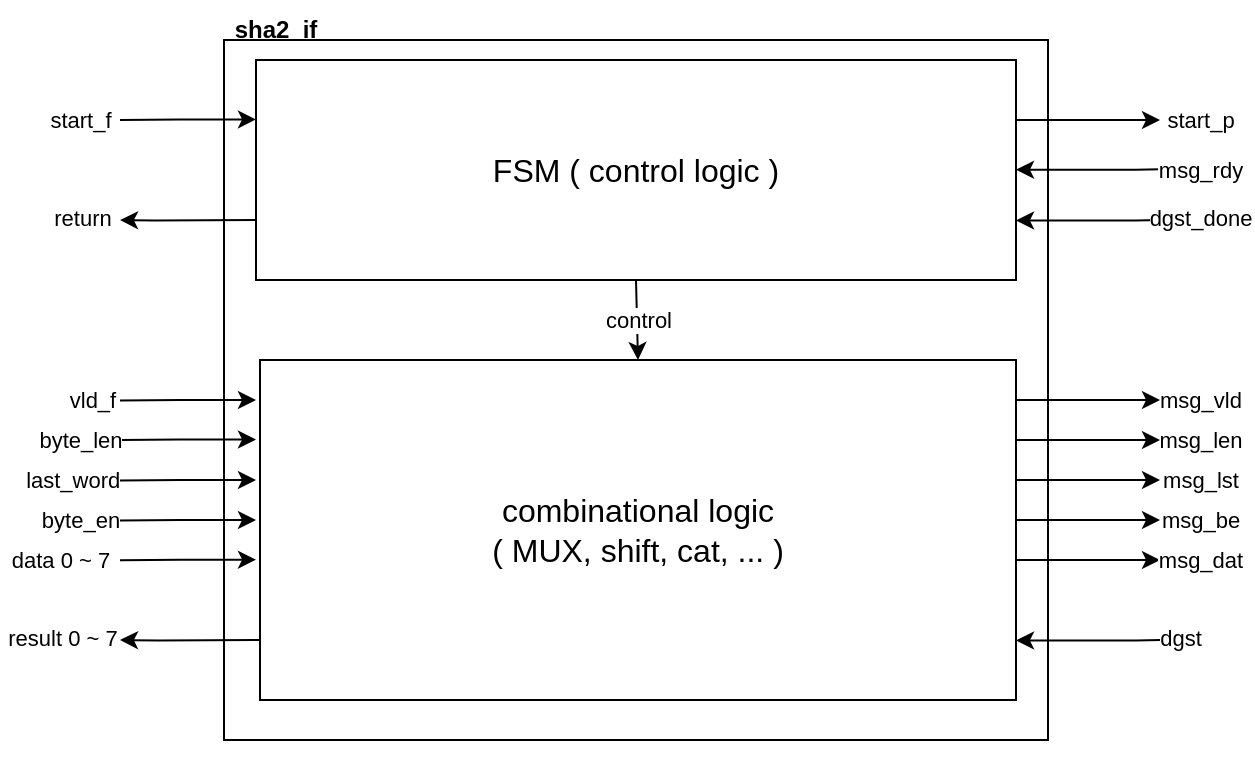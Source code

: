 <mxfile version="27.0.9">
  <diagram name="第1頁" id="RUIShVMXCYQ-c93HnFKf">
    <mxGraphModel dx="485" dy="302" grid="1" gridSize="10" guides="1" tooltips="1" connect="1" arrows="1" fold="1" page="1" pageScale="1" pageWidth="827" pageHeight="1169" math="0" shadow="0">
      <root>
        <mxCell id="0" />
        <mxCell id="1" parent="0" />
        <mxCell id="3WU8_GTkEvLtyvbl1Nr8-1" value="" style="rounded=0;whiteSpace=wrap;html=1;" parent="1" vertex="1">
          <mxGeometry x="212" y="120" width="412" height="350" as="geometry" />
        </mxCell>
        <mxCell id="3WU8_GTkEvLtyvbl1Nr8-20" style="edgeStyle=orthogonalEdgeStyle;rounded=0;orthogonalLoop=1;jettySize=auto;html=1;exitX=0.5;exitY=1;exitDx=0;exitDy=0;align=left;" parent="1" edge="1">
          <mxGeometry relative="1" as="geometry">
            <mxPoint x="190" y="469.43" as="sourcePoint" />
            <mxPoint x="190" y="469.43" as="targetPoint" />
          </mxGeometry>
        </mxCell>
        <mxCell id="3WU8_GTkEvLtyvbl1Nr8-39" value="sha2_if" style="text;html=1;align=center;verticalAlign=middle;whiteSpace=wrap;rounded=0;fontStyle=1" parent="1" vertex="1">
          <mxGeometry x="200" y="100" width="76" height="30" as="geometry" />
        </mxCell>
        <mxCell id="3WU8_GTkEvLtyvbl1Nr8-40" value="&lt;font style=&quot;font-size: 16px;&quot;&gt;FSM ( control logic )&lt;/font&gt;" style="rounded=0;whiteSpace=wrap;html=1;" parent="1" vertex="1">
          <mxGeometry x="228" y="130" width="380" height="110" as="geometry" />
        </mxCell>
        <mxCell id="3WU8_GTkEvLtyvbl1Nr8-41" value="" style="endArrow=classic;html=1;rounded=0;entryX=0;entryY=0.5;entryDx=0;entryDy=0;" parent="1" edge="1">
          <mxGeometry width="50" height="50" relative="1" as="geometry">
            <mxPoint x="160" y="160" as="sourcePoint" />
            <mxPoint x="228" y="159.71" as="targetPoint" />
            <Array as="points">
              <mxPoint x="190" y="159.71" />
            </Array>
          </mxGeometry>
        </mxCell>
        <mxCell id="3WU8_GTkEvLtyvbl1Nr8-42" value="start_f" style="edgeLabel;html=1;align=center;verticalAlign=middle;resizable=0;points=[];" parent="3WU8_GTkEvLtyvbl1Nr8-41" vertex="1" connectable="0">
          <mxGeometry x="-0.091" y="1" relative="1" as="geometry">
            <mxPoint x="-51" y="1" as="offset" />
          </mxGeometry>
        </mxCell>
        <mxCell id="3WU8_GTkEvLtyvbl1Nr8-52" value="" style="endArrow=classic;html=1;rounded=0;exitX=0.007;exitY=0.415;exitDx=0;exitDy=0;exitPerimeter=0;" parent="1" edge="1">
          <mxGeometry width="50" height="50" relative="1" as="geometry">
            <mxPoint x="228.0" y="210.0" as="sourcePoint" />
            <mxPoint x="160" y="210" as="targetPoint" />
            <Array as="points">
              <mxPoint x="177.34" y="210.2" />
            </Array>
          </mxGeometry>
        </mxCell>
        <mxCell id="3WU8_GTkEvLtyvbl1Nr8-53" value="return" style="edgeLabel;html=1;align=center;verticalAlign=middle;resizable=0;points=[];" parent="3WU8_GTkEvLtyvbl1Nr8-52" vertex="1" connectable="0">
          <mxGeometry x="0.078" y="-1" relative="1" as="geometry">
            <mxPoint x="-51" as="offset" />
          </mxGeometry>
        </mxCell>
        <mxCell id="3WU8_GTkEvLtyvbl1Nr8-54" value="" style="endArrow=classic;html=1;rounded=0;" parent="1" edge="1">
          <mxGeometry width="50" height="50" relative="1" as="geometry">
            <mxPoint x="608" y="160" as="sourcePoint" />
            <mxPoint x="680" y="160" as="targetPoint" />
            <Array as="points">
              <mxPoint x="678" y="160" />
            </Array>
          </mxGeometry>
        </mxCell>
        <mxCell id="3WU8_GTkEvLtyvbl1Nr8-55" value="start_p" style="edgeLabel;html=1;align=center;verticalAlign=middle;resizable=0;points=[];" parent="3WU8_GTkEvLtyvbl1Nr8-54" vertex="1" connectable="0">
          <mxGeometry x="-0.091" y="1" relative="1" as="geometry">
            <mxPoint x="59" y="1" as="offset" />
          </mxGeometry>
        </mxCell>
        <mxCell id="3WU8_GTkEvLtyvbl1Nr8-56" value="" style="endArrow=classic;html=1;rounded=0;" parent="1" edge="1">
          <mxGeometry width="50" height="50" relative="1" as="geometry">
            <mxPoint x="680" y="210" as="sourcePoint" />
            <mxPoint x="608" y="210.2" as="targetPoint" />
            <Array as="points">
              <mxPoint x="668" y="210.2" />
            </Array>
          </mxGeometry>
        </mxCell>
        <mxCell id="3WU8_GTkEvLtyvbl1Nr8-57" value="dgst_done" style="edgeLabel;html=1;align=center;verticalAlign=middle;resizable=0;points=[];" parent="3WU8_GTkEvLtyvbl1Nr8-56" vertex="1" connectable="0">
          <mxGeometry x="0.078" y="-1" relative="1" as="geometry">
            <mxPoint x="59" as="offset" />
          </mxGeometry>
        </mxCell>
        <mxCell id="3WU8_GTkEvLtyvbl1Nr8-58" value="&lt;font style=&quot;font-size: 16px;&quot;&gt;combinational logic&lt;/font&gt;&lt;div&gt;&lt;font style=&quot;font-size: 16px;&quot;&gt;( MUX, shift, cat, ... )&lt;/font&gt;&lt;/div&gt;" style="rounded=0;whiteSpace=wrap;html=1;" parent="1" vertex="1">
          <mxGeometry x="230" y="280" width="378" height="170" as="geometry" />
        </mxCell>
        <mxCell id="3WU8_GTkEvLtyvbl1Nr8-59" value="" style="endArrow=classic;html=1;rounded=0;entryX=0;entryY=0.5;entryDx=0;entryDy=0;" parent="1" edge="1">
          <mxGeometry width="50" height="50" relative="1" as="geometry">
            <mxPoint x="160" y="300.29" as="sourcePoint" />
            <mxPoint x="228" y="300" as="targetPoint" />
            <Array as="points">
              <mxPoint x="190" y="300" />
            </Array>
          </mxGeometry>
        </mxCell>
        <mxCell id="3WU8_GTkEvLtyvbl1Nr8-60" value="vld_f" style="edgeLabel;html=1;align=center;verticalAlign=middle;resizable=0;points=[];" parent="3WU8_GTkEvLtyvbl1Nr8-59" vertex="1" connectable="0">
          <mxGeometry x="-0.091" y="1" relative="1" as="geometry">
            <mxPoint x="-45" y="1" as="offset" />
          </mxGeometry>
        </mxCell>
        <mxCell id="3WU8_GTkEvLtyvbl1Nr8-61" value="" style="endArrow=classic;html=1;rounded=0;entryX=0;entryY=0.5;entryDx=0;entryDy=0;" parent="1" edge="1">
          <mxGeometry width="50" height="50" relative="1" as="geometry">
            <mxPoint x="160" y="320.05" as="sourcePoint" />
            <mxPoint x="228" y="319.76" as="targetPoint" />
            <Array as="points">
              <mxPoint x="190" y="319.76" />
            </Array>
          </mxGeometry>
        </mxCell>
        <mxCell id="3WU8_GTkEvLtyvbl1Nr8-62" value="byte_len" style="edgeLabel;html=1;align=center;verticalAlign=middle;resizable=0;points=[];" parent="3WU8_GTkEvLtyvbl1Nr8-61" vertex="1" connectable="0">
          <mxGeometry x="-0.091" y="1" relative="1" as="geometry">
            <mxPoint x="-51" y="1" as="offset" />
          </mxGeometry>
        </mxCell>
        <mxCell id="3WU8_GTkEvLtyvbl1Nr8-63" value="" style="endArrow=classic;html=1;rounded=0;entryX=0;entryY=0.5;entryDx=0;entryDy=0;" parent="1" edge="1">
          <mxGeometry width="50" height="50" relative="1" as="geometry">
            <mxPoint x="160" y="340.29" as="sourcePoint" />
            <mxPoint x="228" y="340" as="targetPoint" />
            <Array as="points">
              <mxPoint x="190" y="340" />
            </Array>
          </mxGeometry>
        </mxCell>
        <mxCell id="3WU8_GTkEvLtyvbl1Nr8-64" value="&amp;nbsp; &amp;nbsp; last_word" style="edgeLabel;html=1;align=center;verticalAlign=middle;resizable=0;points=[];" parent="3WU8_GTkEvLtyvbl1Nr8-63" vertex="1" connectable="0">
          <mxGeometry x="-0.091" y="1" relative="1" as="geometry">
            <mxPoint x="-61" y="1" as="offset" />
          </mxGeometry>
        </mxCell>
        <mxCell id="3WU8_GTkEvLtyvbl1Nr8-65" value="" style="endArrow=classic;html=1;rounded=0;entryX=0;entryY=0.5;entryDx=0;entryDy=0;" parent="1" edge="1">
          <mxGeometry width="50" height="50" relative="1" as="geometry">
            <mxPoint x="160" y="360.29" as="sourcePoint" />
            <mxPoint x="228" y="360" as="targetPoint" />
            <Array as="points">
              <mxPoint x="190" y="360" />
            </Array>
          </mxGeometry>
        </mxCell>
        <mxCell id="3WU8_GTkEvLtyvbl1Nr8-66" value="byte_en" style="edgeLabel;html=1;align=center;verticalAlign=middle;resizable=0;points=[];" parent="3WU8_GTkEvLtyvbl1Nr8-65" vertex="1" connectable="0">
          <mxGeometry x="-0.091" y="1" relative="1" as="geometry">
            <mxPoint x="-51" y="1" as="offset" />
          </mxGeometry>
        </mxCell>
        <mxCell id="3WU8_GTkEvLtyvbl1Nr8-67" value="" style="endArrow=classic;html=1;rounded=0;entryX=0;entryY=0.5;entryDx=0;entryDy=0;" parent="1" edge="1">
          <mxGeometry width="50" height="50" relative="1" as="geometry">
            <mxPoint x="160" y="380.12" as="sourcePoint" />
            <mxPoint x="228" y="379.83" as="targetPoint" />
            <Array as="points">
              <mxPoint x="190" y="379.83" />
            </Array>
          </mxGeometry>
        </mxCell>
        <mxCell id="3WU8_GTkEvLtyvbl1Nr8-68" value="data 0 ~ 7" style="edgeLabel;html=1;align=center;verticalAlign=middle;resizable=0;points=[];" parent="3WU8_GTkEvLtyvbl1Nr8-67" vertex="1" connectable="0">
          <mxGeometry x="-0.091" y="1" relative="1" as="geometry">
            <mxPoint x="-61" y="1" as="offset" />
          </mxGeometry>
        </mxCell>
        <mxCell id="3WU8_GTkEvLtyvbl1Nr8-69" value="" style="endArrow=classic;html=1;rounded=0;exitX=0.007;exitY=0.415;exitDx=0;exitDy=0;exitPerimeter=0;" parent="1" edge="1">
          <mxGeometry width="50" height="50" relative="1" as="geometry">
            <mxPoint x="230.0" y="420.0" as="sourcePoint" />
            <mxPoint x="160" y="420" as="targetPoint" />
            <Array as="points">
              <mxPoint x="179.34" y="420.2" />
            </Array>
          </mxGeometry>
        </mxCell>
        <mxCell id="3WU8_GTkEvLtyvbl1Nr8-70" value="result 0 ~ 7" style="edgeLabel;html=1;align=center;verticalAlign=middle;resizable=0;points=[];" parent="3WU8_GTkEvLtyvbl1Nr8-69" vertex="1" connectable="0">
          <mxGeometry x="0.078" y="-1" relative="1" as="geometry">
            <mxPoint x="-62" as="offset" />
          </mxGeometry>
        </mxCell>
        <mxCell id="3WU8_GTkEvLtyvbl1Nr8-71" value="" style="endArrow=classic;html=1;rounded=0;" parent="1" edge="1">
          <mxGeometry width="50" height="50" relative="1" as="geometry">
            <mxPoint x="608" y="300" as="sourcePoint" />
            <mxPoint x="680" y="300" as="targetPoint" />
            <Array as="points">
              <mxPoint x="678" y="300" />
            </Array>
          </mxGeometry>
        </mxCell>
        <mxCell id="3WU8_GTkEvLtyvbl1Nr8-72" value="msg_vld" style="edgeLabel;html=1;align=center;verticalAlign=middle;resizable=0;points=[];" parent="3WU8_GTkEvLtyvbl1Nr8-71" vertex="1" connectable="0">
          <mxGeometry x="-0.091" y="1" relative="1" as="geometry">
            <mxPoint x="59" y="1" as="offset" />
          </mxGeometry>
        </mxCell>
        <mxCell id="3WU8_GTkEvLtyvbl1Nr8-73" value="" style="endArrow=classic;html=1;rounded=0;" parent="1" edge="1">
          <mxGeometry width="50" height="50" relative="1" as="geometry">
            <mxPoint x="608" y="320" as="sourcePoint" />
            <mxPoint x="680" y="320" as="targetPoint" />
            <Array as="points">
              <mxPoint x="678" y="320" />
            </Array>
          </mxGeometry>
        </mxCell>
        <mxCell id="3WU8_GTkEvLtyvbl1Nr8-74" value="msg_len" style="edgeLabel;html=1;align=center;verticalAlign=middle;resizable=0;points=[];" parent="3WU8_GTkEvLtyvbl1Nr8-73" vertex="1" connectable="0">
          <mxGeometry x="-0.091" y="1" relative="1" as="geometry">
            <mxPoint x="59" y="1" as="offset" />
          </mxGeometry>
        </mxCell>
        <mxCell id="3WU8_GTkEvLtyvbl1Nr8-75" value="" style="endArrow=classic;html=1;rounded=0;" parent="1" edge="1">
          <mxGeometry width="50" height="50" relative="1" as="geometry">
            <mxPoint x="608" y="340" as="sourcePoint" />
            <mxPoint x="680" y="340" as="targetPoint" />
            <Array as="points">
              <mxPoint x="678" y="340" />
            </Array>
          </mxGeometry>
        </mxCell>
        <mxCell id="3WU8_GTkEvLtyvbl1Nr8-76" value="msg_lst" style="edgeLabel;html=1;align=center;verticalAlign=middle;resizable=0;points=[];" parent="3WU8_GTkEvLtyvbl1Nr8-75" vertex="1" connectable="0">
          <mxGeometry x="-0.091" y="1" relative="1" as="geometry">
            <mxPoint x="59" y="1" as="offset" />
          </mxGeometry>
        </mxCell>
        <mxCell id="3WU8_GTkEvLtyvbl1Nr8-77" value="" style="endArrow=classic;html=1;rounded=0;" parent="1" edge="1">
          <mxGeometry width="50" height="50" relative="1" as="geometry">
            <mxPoint x="608" y="360" as="sourcePoint" />
            <mxPoint x="680" y="360" as="targetPoint" />
            <Array as="points">
              <mxPoint x="678" y="360" />
            </Array>
          </mxGeometry>
        </mxCell>
        <mxCell id="3WU8_GTkEvLtyvbl1Nr8-78" value="msg_be" style="edgeLabel;html=1;align=center;verticalAlign=middle;resizable=0;points=[];" parent="3WU8_GTkEvLtyvbl1Nr8-77" vertex="1" connectable="0">
          <mxGeometry x="-0.091" y="1" relative="1" as="geometry">
            <mxPoint x="59" y="1" as="offset" />
          </mxGeometry>
        </mxCell>
        <mxCell id="3WU8_GTkEvLtyvbl1Nr8-79" value="" style="endArrow=classic;html=1;rounded=0;" parent="1" edge="1">
          <mxGeometry width="50" height="50" relative="1" as="geometry">
            <mxPoint x="608" y="380" as="sourcePoint" />
            <mxPoint x="680" y="380" as="targetPoint" />
            <Array as="points">
              <mxPoint x="678" y="380" />
            </Array>
          </mxGeometry>
        </mxCell>
        <mxCell id="3WU8_GTkEvLtyvbl1Nr8-80" value="msg_dat" style="edgeLabel;html=1;align=center;verticalAlign=middle;resizable=0;points=[];" parent="3WU8_GTkEvLtyvbl1Nr8-79" vertex="1" connectable="0">
          <mxGeometry x="-0.091" y="1" relative="1" as="geometry">
            <mxPoint x="59" y="1" as="offset" />
          </mxGeometry>
        </mxCell>
        <mxCell id="3WU8_GTkEvLtyvbl1Nr8-81" value="" style="endArrow=classic;html=1;rounded=0;" parent="1" edge="1">
          <mxGeometry width="50" height="50" relative="1" as="geometry">
            <mxPoint x="680" y="420" as="sourcePoint" />
            <mxPoint x="608" y="420.2" as="targetPoint" />
            <Array as="points">
              <mxPoint x="668" y="420.2" />
            </Array>
          </mxGeometry>
        </mxCell>
        <mxCell id="3WU8_GTkEvLtyvbl1Nr8-82" value="dgst" style="edgeLabel;html=1;align=center;verticalAlign=middle;resizable=0;points=[];" parent="3WU8_GTkEvLtyvbl1Nr8-81" vertex="1" connectable="0">
          <mxGeometry x="0.078" y="-1" relative="1" as="geometry">
            <mxPoint x="49" as="offset" />
          </mxGeometry>
        </mxCell>
        <mxCell id="3WU8_GTkEvLtyvbl1Nr8-83" value="" style="endArrow=classic;html=1;rounded=0;" parent="1" edge="1">
          <mxGeometry width="50" height="50" relative="1" as="geometry">
            <mxPoint x="680" y="184.66" as="sourcePoint" />
            <mxPoint x="608" y="184.86" as="targetPoint" />
            <Array as="points">
              <mxPoint x="668" y="184.86" />
            </Array>
          </mxGeometry>
        </mxCell>
        <mxCell id="3WU8_GTkEvLtyvbl1Nr8-84" value="msg_rdy" style="edgeLabel;html=1;align=center;verticalAlign=middle;resizable=0;points=[];" parent="3WU8_GTkEvLtyvbl1Nr8-83" vertex="1" connectable="0">
          <mxGeometry x="0.078" y="-1" relative="1" as="geometry">
            <mxPoint x="59" y="1" as="offset" />
          </mxGeometry>
        </mxCell>
        <mxCell id="3WU8_GTkEvLtyvbl1Nr8-87" value="" style="endArrow=classic;html=1;rounded=0;exitX=0.5;exitY=1;exitDx=0;exitDy=0;entryX=0.5;entryY=0;entryDx=0;entryDy=0;" parent="1" source="3WU8_GTkEvLtyvbl1Nr8-40" target="3WU8_GTkEvLtyvbl1Nr8-58" edge="1">
          <mxGeometry width="50" height="50" relative="1" as="geometry">
            <mxPoint x="440" y="310" as="sourcePoint" />
            <mxPoint x="490" y="260" as="targetPoint" />
          </mxGeometry>
        </mxCell>
        <mxCell id="3WU8_GTkEvLtyvbl1Nr8-88" value="control" style="edgeLabel;html=1;align=center;verticalAlign=middle;resizable=0;points=[];" parent="3WU8_GTkEvLtyvbl1Nr8-87" vertex="1" connectable="0">
          <mxGeometry x="-0.032" relative="1" as="geometry">
            <mxPoint as="offset" />
          </mxGeometry>
        </mxCell>
      </root>
    </mxGraphModel>
  </diagram>
</mxfile>
